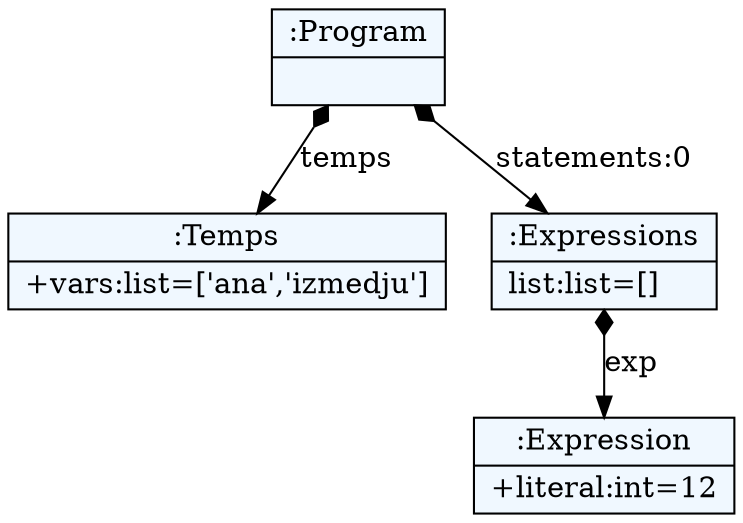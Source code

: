 
    digraph textX {
    fontname = "Bitstream Vera Sans"
    fontsize = 8
    node[
        shape=record,
        style=filled,
        fillcolor=aliceblue
    ]
    nodesep = 0.3
    edge[dir=black,arrowtail=empty]


2161887476368 -> 2161887476200 [label="temps" arrowtail=diamond dir=both]
2161887476200[label="{:Temps|+vars:list=['ana','izmedju']\l}"]
2161887476368 -> 2161887477544 [label="statements:0" arrowtail=diamond dir=both]
2161887477544 -> 2161887477432 [label="exp" arrowtail=diamond dir=both]
2161887477432[label="{:Expression|+literal:int=12\l}"]
2161887477544[label="{:Expressions|list:list=[]\l}"]
2161887476368[label="{:Program|}"]

}
